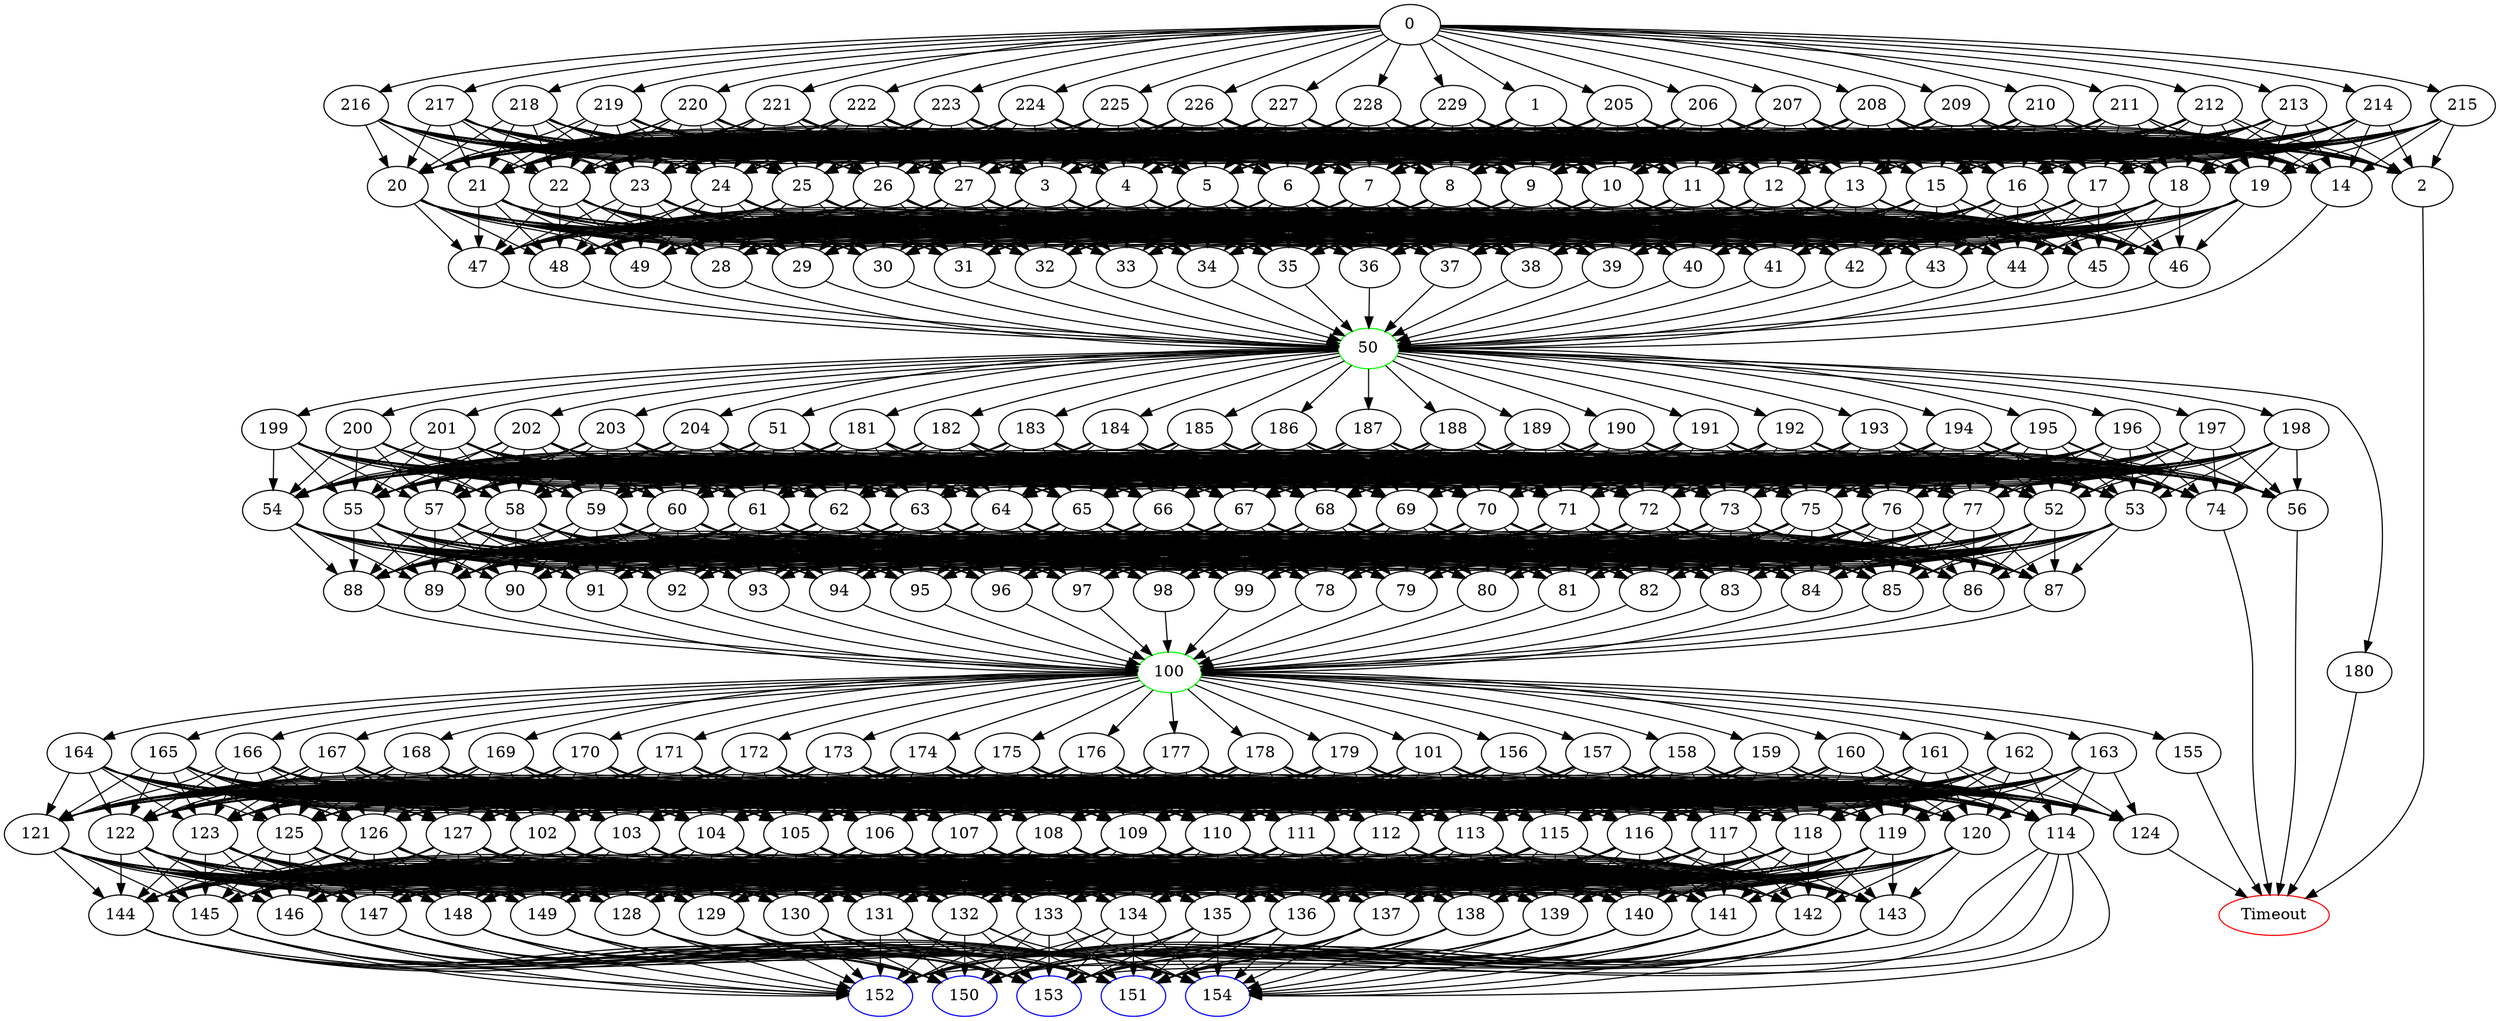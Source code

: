 digraph G {
	0 -> 1;
	0 -> 205;
	0 -> 206;
	0 -> 207;
	0 -> 208;
	0 -> 209;
	0 -> 210;
	0 -> 211;
	0 -> 212;
	0 -> 213;
	0 -> 214;
	0 -> 215;
	0 -> 216;
	0 -> 217;
	0 -> 218;
	0 -> 219;
	0 -> 220;
	0 -> 221;
	0 -> 222;
	0 -> 223;
	0 -> 224;
	0 -> 225;
	0 -> 226;
	0 -> 227;
	0 -> 228;
	0 -> 229;
	1 -> 2;
	1 -> 3;
	1 -> 4;
	1 -> 5;
	1 -> 6;
	1 -> 7;
	1 -> 8;
	1 -> 9;
	1 -> 10;
	1 -> 11;
	1 -> 12;
	1 -> 13;
	1 -> 14;
	1 -> 15;
	1 -> 16;
	1 -> 17;
	1 -> 18;
	1 -> 19;
	1 -> 20;
	1 -> 21;
	1 -> 22;
	1 -> 23;
	1 -> 24;
	1 -> 25;
	1 -> 26;
	1 -> 27;
	2 -> "Timeout";
Timeout [color=red];
	3 -> 28;
	3 -> 29;
	3 -> 30;
	3 -> 31;
	3 -> 32;
	3 -> 33;
	3 -> 34;
	3 -> 35;
	3 -> 36;
	3 -> 37;
	3 -> 38;
	3 -> 39;
	3 -> 40;
	3 -> 41;
	3 -> 42;
	3 -> 43;
	3 -> 44;
	3 -> 45;
	3 -> 46;
	3 -> 47;
	3 -> 48;
	3 -> 49;
	4 -> 28;
	4 -> 29;
	4 -> 30;
	4 -> 31;
	4 -> 32;
	4 -> 33;
	4 -> 34;
	4 -> 35;
	4 -> 36;
	4 -> 37;
	4 -> 38;
	4 -> 39;
	4 -> 40;
	4 -> 41;
	4 -> 42;
	4 -> 43;
	4 -> 44;
	4 -> 45;
	4 -> 46;
	4 -> 47;
	4 -> 48;
	4 -> 49;
	5 -> 28;
	5 -> 29;
	5 -> 30;
	5 -> 31;
	5 -> 32;
	5 -> 33;
	5 -> 34;
	5 -> 35;
	5 -> 36;
	5 -> 37;
	5 -> 38;
	5 -> 39;
	5 -> 40;
	5 -> 41;
	5 -> 42;
	5 -> 43;
	5 -> 44;
	5 -> 45;
	5 -> 46;
	5 -> 47;
	5 -> 48;
	5 -> 49;
	6 -> 28;
	6 -> 29;
	6 -> 30;
	6 -> 31;
	6 -> 32;
	6 -> 33;
	6 -> 34;
	6 -> 35;
	6 -> 36;
	6 -> 37;
	6 -> 38;
	6 -> 39;
	6 -> 40;
	6 -> 41;
	6 -> 42;
	6 -> 43;
	6 -> 44;
	6 -> 45;
	6 -> 46;
	6 -> 47;
	6 -> 48;
	6 -> 49;
	7 -> 28;
	7 -> 29;
	7 -> 30;
	7 -> 31;
	7 -> 32;
	7 -> 33;
	7 -> 34;
	7 -> 35;
	7 -> 36;
	7 -> 37;
	7 -> 38;
	7 -> 39;
	7 -> 40;
	7 -> 41;
	7 -> 42;
	7 -> 43;
	7 -> 44;
	7 -> 45;
	7 -> 46;
	7 -> 47;
	7 -> 48;
	7 -> 49;
	8 -> 28;
	8 -> 29;
	8 -> 30;
	8 -> 31;
	8 -> 32;
	8 -> 33;
	8 -> 34;
	8 -> 35;
	8 -> 36;
	8 -> 37;
	8 -> 38;
	8 -> 39;
	8 -> 40;
	8 -> 41;
	8 -> 42;
	8 -> 43;
	8 -> 44;
	8 -> 45;
	8 -> 46;
	8 -> 47;
	8 -> 48;
	8 -> 49;
	9 -> 28;
	9 -> 29;
	9 -> 30;
	9 -> 31;
	9 -> 32;
	9 -> 33;
	9 -> 34;
	9 -> 35;
	9 -> 36;
	9 -> 37;
	9 -> 38;
	9 -> 39;
	9 -> 40;
	9 -> 41;
	9 -> 42;
	9 -> 43;
	9 -> 44;
	9 -> 45;
	9 -> 46;
	9 -> 47;
	9 -> 48;
	9 -> 49;
	10 -> 28;
	10 -> 29;
	10 -> 30;
	10 -> 31;
	10 -> 32;
	10 -> 33;
	10 -> 34;
	10 -> 35;
	10 -> 36;
	10 -> 37;
	10 -> 38;
	10 -> 39;
	10 -> 40;
	10 -> 41;
	10 -> 42;
	10 -> 43;
	10 -> 44;
	10 -> 45;
	10 -> 46;
	10 -> 47;
	10 -> 48;
	10 -> 49;
	11 -> 28;
	11 -> 29;
	11 -> 30;
	11 -> 31;
	11 -> 32;
	11 -> 33;
	11 -> 34;
	11 -> 35;
	11 -> 36;
	11 -> 37;
	11 -> 38;
	11 -> 39;
	11 -> 40;
	11 -> 41;
	11 -> 42;
	11 -> 43;
	11 -> 44;
	11 -> 45;
	11 -> 46;
	11 -> 47;
	11 -> 48;
	11 -> 49;
	12 -> 28;
	12 -> 29;
	12 -> 30;
	12 -> 31;
	12 -> 32;
	12 -> 33;
	12 -> 34;
	12 -> 35;
	12 -> 36;
	12 -> 37;
	12 -> 38;
	12 -> 39;
	12 -> 40;
	12 -> 41;
	12 -> 42;
	12 -> 43;
	12 -> 44;
	12 -> 45;
	12 -> 46;
	12 -> 47;
	12 -> 48;
	12 -> 49;
	13 -> 28;
	13 -> 29;
	13 -> 30;
	13 -> 31;
	13 -> 32;
	13 -> 33;
	13 -> 34;
	13 -> 35;
	13 -> 36;
	13 -> 37;
	13 -> 38;
	13 -> 39;
	13 -> 40;
	13 -> 41;
	13 -> 42;
	13 -> 43;
	13 -> 44;
	13 -> 45;
	13 -> 46;
	13 -> 47;
	13 -> 48;
	13 -> 49;
	14 -> "50";
50 [color=green];
	15 -> 28;
	15 -> 29;
	15 -> 30;
	15 -> 31;
	15 -> 32;
	15 -> 33;
	15 -> 34;
	15 -> 35;
	15 -> 36;
	15 -> 37;
	15 -> 38;
	15 -> 39;
	15 -> 40;
	15 -> 41;
	15 -> 42;
	15 -> 43;
	15 -> 44;
	15 -> 45;
	15 -> 46;
	15 -> 47;
	15 -> 48;
	15 -> 49;
	16 -> 28;
	16 -> 29;
	16 -> 30;
	16 -> 31;
	16 -> 32;
	16 -> 33;
	16 -> 34;
	16 -> 35;
	16 -> 36;
	16 -> 37;
	16 -> 38;
	16 -> 39;
	16 -> 40;
	16 -> 41;
	16 -> 42;
	16 -> 43;
	16 -> 44;
	16 -> 45;
	16 -> 46;
	16 -> 47;
	16 -> 48;
	16 -> 49;
	17 -> 28;
	17 -> 29;
	17 -> 30;
	17 -> 31;
	17 -> 32;
	17 -> 33;
	17 -> 34;
	17 -> 35;
	17 -> 36;
	17 -> 37;
	17 -> 38;
	17 -> 39;
	17 -> 40;
	17 -> 41;
	17 -> 42;
	17 -> 43;
	17 -> 44;
	17 -> 45;
	17 -> 46;
	17 -> 47;
	17 -> 48;
	17 -> 49;
	18 -> 28;
	18 -> 29;
	18 -> 30;
	18 -> 31;
	18 -> 32;
	18 -> 33;
	18 -> 34;
	18 -> 35;
	18 -> 36;
	18 -> 37;
	18 -> 38;
	18 -> 39;
	18 -> 40;
	18 -> 41;
	18 -> 42;
	18 -> 43;
	18 -> 44;
	18 -> 45;
	18 -> 46;
	18 -> 47;
	18 -> 48;
	18 -> 49;
	19 -> 28;
	19 -> 29;
	19 -> 30;
	19 -> 31;
	19 -> 32;
	19 -> 33;
	19 -> 34;
	19 -> 35;
	19 -> 36;
	19 -> 37;
	19 -> 38;
	19 -> 39;
	19 -> 40;
	19 -> 41;
	19 -> 42;
	19 -> 43;
	19 -> 44;
	19 -> 45;
	19 -> 46;
	19 -> 47;
	19 -> 48;
	19 -> 49;
	20 -> 28;
	20 -> 29;
	20 -> 30;
	20 -> 31;
	20 -> 32;
	20 -> 33;
	20 -> 34;
	20 -> 35;
	20 -> 36;
	20 -> 37;
	20 -> 38;
	20 -> 39;
	20 -> 40;
	20 -> 41;
	20 -> 42;
	20 -> 43;
	20 -> 44;
	20 -> 45;
	20 -> 46;
	20 -> 47;
	20 -> 48;
	20 -> 49;
	21 -> 28;
	21 -> 29;
	21 -> 30;
	21 -> 31;
	21 -> 32;
	21 -> 33;
	21 -> 34;
	21 -> 35;
	21 -> 36;
	21 -> 37;
	21 -> 38;
	21 -> 39;
	21 -> 40;
	21 -> 41;
	21 -> 42;
	21 -> 43;
	21 -> 44;
	21 -> 45;
	21 -> 46;
	21 -> 47;
	21 -> 48;
	21 -> 49;
	22 -> 28;
	22 -> 29;
	22 -> 30;
	22 -> 31;
	22 -> 32;
	22 -> 33;
	22 -> 34;
	22 -> 35;
	22 -> 36;
	22 -> 37;
	22 -> 38;
	22 -> 39;
	22 -> 40;
	22 -> 41;
	22 -> 42;
	22 -> 43;
	22 -> 44;
	22 -> 45;
	22 -> 46;
	22 -> 47;
	22 -> 48;
	22 -> 49;
	23 -> 28;
	23 -> 29;
	23 -> 30;
	23 -> 31;
	23 -> 32;
	23 -> 33;
	23 -> 34;
	23 -> 35;
	23 -> 36;
	23 -> 37;
	23 -> 38;
	23 -> 39;
	23 -> 40;
	23 -> 41;
	23 -> 42;
	23 -> 43;
	23 -> 44;
	23 -> 45;
	23 -> 46;
	23 -> 47;
	23 -> 48;
	23 -> 49;
	24 -> 28;
	24 -> 29;
	24 -> 30;
	24 -> 31;
	24 -> 32;
	24 -> 33;
	24 -> 34;
	24 -> 35;
	24 -> 36;
	24 -> 37;
	24 -> 38;
	24 -> 39;
	24 -> 40;
	24 -> 41;
	24 -> 42;
	24 -> 43;
	24 -> 44;
	24 -> 45;
	24 -> 46;
	24 -> 47;
	24 -> 48;
	24 -> 49;
	25 -> 28;
	25 -> 29;
	25 -> 30;
	25 -> 31;
	25 -> 32;
	25 -> 33;
	25 -> 34;
	25 -> 35;
	25 -> 36;
	25 -> 37;
	25 -> 38;
	25 -> 39;
	25 -> 40;
	25 -> 41;
	25 -> 42;
	25 -> 43;
	25 -> 44;
	25 -> 45;
	25 -> 46;
	25 -> 47;
	25 -> 48;
	25 -> 49;
	26 -> 28;
	26 -> 29;
	26 -> 30;
	26 -> 31;
	26 -> 32;
	26 -> 33;
	26 -> 34;
	26 -> 35;
	26 -> 36;
	26 -> 37;
	26 -> 38;
	26 -> 39;
	26 -> 40;
	26 -> 41;
	26 -> 42;
	26 -> 43;
	26 -> 44;
	26 -> 45;
	26 -> 46;
	26 -> 47;
	26 -> 48;
	26 -> 49;
	27 -> 28;
	27 -> 29;
	27 -> 30;
	27 -> 31;
	27 -> 32;
	27 -> 33;
	27 -> 34;
	27 -> 35;
	27 -> 36;
	27 -> 37;
	27 -> 38;
	27 -> 39;
	27 -> 40;
	27 -> 41;
	27 -> 42;
	27 -> 43;
	27 -> 44;
	27 -> 45;
	27 -> 46;
	27 -> 47;
	27 -> 48;
	27 -> 49;
	28 -> "50";
50 [color=green];
	29 -> "50";
50 [color=green];
	30 -> "50";
50 [color=green];
	31 -> "50";
50 [color=green];
	32 -> "50";
50 [color=green];
	33 -> "50";
50 [color=green];
	34 -> "50";
50 [color=green];
	35 -> "50";
50 [color=green];
	36 -> "50";
50 [color=green];
	37 -> "50";
50 [color=green];
	38 -> "50";
50 [color=green];
	39 -> "50";
50 [color=green];
	40 -> "50";
50 [color=green];
	41 -> "50";
50 [color=green];
	42 -> "50";
50 [color=green];
	43 -> "50";
50 [color=green];
	44 -> "50";
50 [color=green];
	45 -> "50";
50 [color=green];
	46 -> "50";
50 [color=green];
	47 -> "50";
50 [color=green];
	48 -> "50";
50 [color=green];
	49 -> "50";
50 [color=green];
	50 -> 51;
	50 -> 180;
	50 -> 181;
	50 -> 182;
	50 -> 183;
	50 -> 184;
	50 -> 185;
	50 -> 186;
	50 -> 187;
	50 -> 188;
	50 -> 189;
	50 -> 190;
	50 -> 191;
	50 -> 192;
	50 -> 193;
	50 -> 194;
	50 -> 195;
	50 -> 196;
	50 -> 197;
	50 -> 198;
	50 -> 199;
	50 -> 200;
	50 -> 201;
	50 -> 202;
	50 -> 203;
	50 -> 204;
	51 -> 52;
	51 -> 53;
	51 -> 54;
	51 -> 55;
	51 -> 56;
	51 -> 57;
	51 -> 58;
	51 -> 59;
	51 -> 60;
	51 -> 61;
	51 -> 62;
	51 -> 63;
	51 -> 64;
	51 -> 65;
	51 -> 66;
	51 -> 67;
	51 -> 68;
	51 -> 69;
	51 -> 70;
	51 -> 71;
	51 -> 72;
	51 -> 73;
	51 -> 74;
	51 -> 75;
	51 -> 76;
	51 -> 77;
	52 -> 78;
	52 -> 79;
	52 -> 80;
	52 -> 81;
	52 -> 82;
	52 -> 83;
	52 -> 84;
	52 -> 85;
	52 -> 86;
	52 -> 87;
	52 -> 88;
	52 -> 89;
	52 -> 90;
	52 -> 91;
	52 -> 92;
	52 -> 93;
	52 -> 94;
	52 -> 95;
	52 -> 96;
	52 -> 97;
	52 -> 98;
	52 -> 99;
	53 -> 78;
	53 -> 79;
	53 -> 80;
	53 -> 81;
	53 -> 82;
	53 -> 83;
	53 -> 84;
	53 -> 85;
	53 -> 86;
	53 -> 87;
	53 -> 88;
	53 -> 89;
	53 -> 90;
	53 -> 91;
	53 -> 92;
	53 -> 93;
	53 -> 94;
	53 -> 95;
	53 -> 96;
	53 -> 97;
	53 -> 98;
	53 -> 99;
	54 -> 78;
	54 -> 79;
	54 -> 80;
	54 -> 81;
	54 -> 82;
	54 -> 83;
	54 -> 84;
	54 -> 85;
	54 -> 86;
	54 -> 87;
	54 -> 88;
	54 -> 89;
	54 -> 90;
	54 -> 91;
	54 -> 92;
	54 -> 93;
	54 -> 94;
	54 -> 95;
	54 -> 96;
	54 -> 97;
	54 -> 98;
	54 -> 99;
	55 -> 78;
	55 -> 79;
	55 -> 80;
	55 -> 81;
	55 -> 82;
	55 -> 83;
	55 -> 84;
	55 -> 85;
	55 -> 86;
	55 -> 87;
	55 -> 88;
	55 -> 89;
	55 -> 90;
	55 -> 91;
	55 -> 92;
	55 -> 93;
	55 -> 94;
	55 -> 95;
	55 -> 96;
	55 -> 97;
	55 -> 98;
	55 -> 99;
	56 -> "Timeout";
Timeout [color=red];
	57 -> 78;
	57 -> 79;
	57 -> 80;
	57 -> 81;
	57 -> 82;
	57 -> 83;
	57 -> 84;
	57 -> 85;
	57 -> 86;
	57 -> 87;
	57 -> 88;
	57 -> 89;
	57 -> 90;
	57 -> 91;
	57 -> 92;
	57 -> 93;
	57 -> 94;
	57 -> 95;
	57 -> 96;
	57 -> 97;
	57 -> 98;
	57 -> 99;
	58 -> 78;
	58 -> 79;
	58 -> 80;
	58 -> 81;
	58 -> 82;
	58 -> 83;
	58 -> 84;
	58 -> 85;
	58 -> 86;
	58 -> 87;
	58 -> 88;
	58 -> 89;
	58 -> 90;
	58 -> 91;
	58 -> 92;
	58 -> 93;
	58 -> 94;
	58 -> 95;
	58 -> 96;
	58 -> 97;
	58 -> 98;
	58 -> 99;
	59 -> 78;
	59 -> 79;
	59 -> 80;
	59 -> 81;
	59 -> 82;
	59 -> 83;
	59 -> 84;
	59 -> 85;
	59 -> 86;
	59 -> 87;
	59 -> 88;
	59 -> 89;
	59 -> 90;
	59 -> 91;
	59 -> 92;
	59 -> 93;
	59 -> 94;
	59 -> 95;
	59 -> 96;
	59 -> 97;
	59 -> 98;
	59 -> 99;
	60 -> 78;
	60 -> 79;
	60 -> 80;
	60 -> 81;
	60 -> 82;
	60 -> 83;
	60 -> 84;
	60 -> 85;
	60 -> 86;
	60 -> 87;
	60 -> 88;
	60 -> 89;
	60 -> 90;
	60 -> 91;
	60 -> 92;
	60 -> 93;
	60 -> 94;
	60 -> 95;
	60 -> 96;
	60 -> 97;
	60 -> 98;
	60 -> 99;
	61 -> 78;
	61 -> 79;
	61 -> 80;
	61 -> 81;
	61 -> 82;
	61 -> 83;
	61 -> 84;
	61 -> 85;
	61 -> 86;
	61 -> 87;
	61 -> 88;
	61 -> 89;
	61 -> 90;
	61 -> 91;
	61 -> 92;
	61 -> 93;
	61 -> 94;
	61 -> 95;
	61 -> 96;
	61 -> 97;
	61 -> 98;
	61 -> 99;
	62 -> 78;
	62 -> 79;
	62 -> 80;
	62 -> 81;
	62 -> 82;
	62 -> 83;
	62 -> 84;
	62 -> 85;
	62 -> 86;
	62 -> 87;
	62 -> 88;
	62 -> 89;
	62 -> 90;
	62 -> 91;
	62 -> 92;
	62 -> 93;
	62 -> 94;
	62 -> 95;
	62 -> 96;
	62 -> 97;
	62 -> 98;
	62 -> 99;
	63 -> 78;
	63 -> 79;
	63 -> 80;
	63 -> 81;
	63 -> 82;
	63 -> 83;
	63 -> 84;
	63 -> 85;
	63 -> 86;
	63 -> 87;
	63 -> 88;
	63 -> 89;
	63 -> 90;
	63 -> 91;
	63 -> 92;
	63 -> 93;
	63 -> 94;
	63 -> 95;
	63 -> 96;
	63 -> 97;
	63 -> 98;
	63 -> 99;
	64 -> 78;
	64 -> 79;
	64 -> 80;
	64 -> 81;
	64 -> 82;
	64 -> 83;
	64 -> 84;
	64 -> 85;
	64 -> 86;
	64 -> 87;
	64 -> 88;
	64 -> 89;
	64 -> 90;
	64 -> 91;
	64 -> 92;
	64 -> 93;
	64 -> 94;
	64 -> 95;
	64 -> 96;
	64 -> 97;
	64 -> 98;
	64 -> 99;
	65 -> 78;
	65 -> 79;
	65 -> 80;
	65 -> 81;
	65 -> 82;
	65 -> 83;
	65 -> 84;
	65 -> 85;
	65 -> 86;
	65 -> 87;
	65 -> 88;
	65 -> 89;
	65 -> 90;
	65 -> 91;
	65 -> 92;
	65 -> 93;
	65 -> 94;
	65 -> 95;
	65 -> 96;
	65 -> 97;
	65 -> 98;
	65 -> 99;
	66 -> 78;
	66 -> 79;
	66 -> 80;
	66 -> 81;
	66 -> 82;
	66 -> 83;
	66 -> 84;
	66 -> 85;
	66 -> 86;
	66 -> 87;
	66 -> 88;
	66 -> 89;
	66 -> 90;
	66 -> 91;
	66 -> 92;
	66 -> 93;
	66 -> 94;
	66 -> 95;
	66 -> 96;
	66 -> 97;
	66 -> 98;
	66 -> 99;
	67 -> 78;
	67 -> 79;
	67 -> 80;
	67 -> 81;
	67 -> 82;
	67 -> 83;
	67 -> 84;
	67 -> 85;
	67 -> 86;
	67 -> 87;
	67 -> 88;
	67 -> 89;
	67 -> 90;
	67 -> 91;
	67 -> 92;
	67 -> 93;
	67 -> 94;
	67 -> 95;
	67 -> 96;
	67 -> 97;
	67 -> 98;
	67 -> 99;
	68 -> 78;
	68 -> 79;
	68 -> 80;
	68 -> 81;
	68 -> 82;
	68 -> 83;
	68 -> 84;
	68 -> 85;
	68 -> 86;
	68 -> 87;
	68 -> 88;
	68 -> 89;
	68 -> 90;
	68 -> 91;
	68 -> 92;
	68 -> 93;
	68 -> 94;
	68 -> 95;
	68 -> 96;
	68 -> 97;
	68 -> 98;
	68 -> 99;
	69 -> 78;
	69 -> 79;
	69 -> 80;
	69 -> 81;
	69 -> 82;
	69 -> 83;
	69 -> 84;
	69 -> 85;
	69 -> 86;
	69 -> 87;
	69 -> 88;
	69 -> 89;
	69 -> 90;
	69 -> 91;
	69 -> 92;
	69 -> 93;
	69 -> 94;
	69 -> 95;
	69 -> 96;
	69 -> 97;
	69 -> 98;
	69 -> 99;
	70 -> 78;
	70 -> 79;
	70 -> 80;
	70 -> 81;
	70 -> 82;
	70 -> 83;
	70 -> 84;
	70 -> 85;
	70 -> 86;
	70 -> 87;
	70 -> 88;
	70 -> 89;
	70 -> 90;
	70 -> 91;
	70 -> 92;
	70 -> 93;
	70 -> 94;
	70 -> 95;
	70 -> 96;
	70 -> 97;
	70 -> 98;
	70 -> 99;
	71 -> 78;
	71 -> 79;
	71 -> 80;
	71 -> 81;
	71 -> 82;
	71 -> 83;
	71 -> 84;
	71 -> 85;
	71 -> 86;
	71 -> 87;
	71 -> 88;
	71 -> 89;
	71 -> 90;
	71 -> 91;
	71 -> 92;
	71 -> 93;
	71 -> 94;
	71 -> 95;
	71 -> 96;
	71 -> 97;
	71 -> 98;
	71 -> 99;
	72 -> 78;
	72 -> 79;
	72 -> 80;
	72 -> 81;
	72 -> 82;
	72 -> 83;
	72 -> 84;
	72 -> 85;
	72 -> 86;
	72 -> 87;
	72 -> 88;
	72 -> 89;
	72 -> 90;
	72 -> 91;
	72 -> 92;
	72 -> 93;
	72 -> 94;
	72 -> 95;
	72 -> 96;
	72 -> 97;
	72 -> 98;
	72 -> 99;
	73 -> 78;
	73 -> 79;
	73 -> 80;
	73 -> 81;
	73 -> 82;
	73 -> 83;
	73 -> 84;
	73 -> 85;
	73 -> 86;
	73 -> 87;
	73 -> 88;
	73 -> 89;
	73 -> 90;
	73 -> 91;
	73 -> 92;
	73 -> 93;
	73 -> 94;
	73 -> 95;
	73 -> 96;
	73 -> 97;
	73 -> 98;
	73 -> 99;
	74 -> "Timeout";
Timeout [color=red];
	75 -> 78;
	75 -> 79;
	75 -> 80;
	75 -> 81;
	75 -> 82;
	75 -> 83;
	75 -> 84;
	75 -> 85;
	75 -> 86;
	75 -> 87;
	75 -> 88;
	75 -> 89;
	75 -> 90;
	75 -> 91;
	75 -> 92;
	75 -> 93;
	75 -> 94;
	75 -> 95;
	75 -> 96;
	75 -> 97;
	75 -> 98;
	75 -> 99;
	76 -> 78;
	76 -> 79;
	76 -> 80;
	76 -> 81;
	76 -> 82;
	76 -> 83;
	76 -> 84;
	76 -> 85;
	76 -> 86;
	76 -> 87;
	76 -> 88;
	76 -> 89;
	76 -> 90;
	76 -> 91;
	76 -> 92;
	76 -> 93;
	76 -> 94;
	76 -> 95;
	76 -> 96;
	76 -> 97;
	76 -> 98;
	76 -> 99;
	77 -> 78;
	77 -> 79;
	77 -> 80;
	77 -> 81;
	77 -> 82;
	77 -> 83;
	77 -> 84;
	77 -> 85;
	77 -> 86;
	77 -> 87;
	77 -> 88;
	77 -> 89;
	77 -> 90;
	77 -> 91;
	77 -> 92;
	77 -> 93;
	77 -> 94;
	77 -> 95;
	77 -> 96;
	77 -> 97;
	77 -> 98;
	77 -> 99;
	78 -> "100";
100 [color=green];
	79 -> "100";
100 [color=green];
	80 -> "100";
100 [color=green];
	81 -> "100";
100 [color=green];
	82 -> "100";
100 [color=green];
	83 -> "100";
100 [color=green];
	84 -> "100";
100 [color=green];
	85 -> "100";
100 [color=green];
	86 -> "100";
100 [color=green];
	87 -> "100";
100 [color=green];
	88 -> "100";
100 [color=green];
	89 -> "100";
100 [color=green];
	90 -> "100";
100 [color=green];
	91 -> "100";
100 [color=green];
	92 -> "100";
100 [color=green];
	93 -> "100";
100 [color=green];
	94 -> "100";
100 [color=green];
	95 -> "100";
100 [color=green];
	96 -> "100";
100 [color=green];
	97 -> "100";
100 [color=green];
	98 -> "100";
100 [color=green];
	99 -> "100";
100 [color=green];
	100 -> 101;
	100 -> 155;
	100 -> 156;
	100 -> 157;
	100 -> 158;
	100 -> 159;
	100 -> 160;
	100 -> 161;
	100 -> 162;
	100 -> 163;
	100 -> 164;
	100 -> 165;
	100 -> 166;
	100 -> 167;
	100 -> 168;
	100 -> 169;
	100 -> 170;
	100 -> 171;
	100 -> 172;
	100 -> 173;
	100 -> 174;
	100 -> 175;
	100 -> 176;
	100 -> 177;
	100 -> 178;
	100 -> 179;
	101 -> 102;
	101 -> 103;
	101 -> 104;
	101 -> 105;
	101 -> 106;
	101 -> 107;
	101 -> 108;
	101 -> 109;
	101 -> 110;
	101 -> 111;
	101 -> 112;
	101 -> 113;
	101 -> 114;
	101 -> 115;
	101 -> 116;
	101 -> 117;
	101 -> 118;
	101 -> 119;
	101 -> 120;
	101 -> 121;
	101 -> 122;
	101 -> 123;
	101 -> 124;
	101 -> 125;
	101 -> 126;
	101 -> 127;
	102 -> 128;
	102 -> 129;
	102 -> 130;
	102 -> 131;
	102 -> 132;
	102 -> 133;
	102 -> 134;
	102 -> 135;
	102 -> 136;
	102 -> 137;
	102 -> 138;
	102 -> 139;
	102 -> 140;
	102 -> 141;
	102 -> 142;
	102 -> 143;
	102 -> 144;
	102 -> 145;
	102 -> 146;
	102 -> 147;
	102 -> 148;
	102 -> 149;
	103 -> 128;
	103 -> 129;
	103 -> 130;
	103 -> 131;
	103 -> 132;
	103 -> 133;
	103 -> 134;
	103 -> 135;
	103 -> 136;
	103 -> 137;
	103 -> 138;
	103 -> 139;
	103 -> 140;
	103 -> 141;
	103 -> 142;
	103 -> 143;
	103 -> 144;
	103 -> 145;
	103 -> 146;
	103 -> 147;
	103 -> 148;
	103 -> 149;
	104 -> 128;
	104 -> 129;
	104 -> 130;
	104 -> 131;
	104 -> 132;
	104 -> 133;
	104 -> 134;
	104 -> 135;
	104 -> 136;
	104 -> 137;
	104 -> 138;
	104 -> 139;
	104 -> 140;
	104 -> 141;
	104 -> 142;
	104 -> 143;
	104 -> 144;
	104 -> 145;
	104 -> 146;
	104 -> 147;
	104 -> 148;
	104 -> 149;
	105 -> 128;
	105 -> 129;
	105 -> 130;
	105 -> 131;
	105 -> 132;
	105 -> 133;
	105 -> 134;
	105 -> 135;
	105 -> 136;
	105 -> 137;
	105 -> 138;
	105 -> 139;
	105 -> 140;
	105 -> 141;
	105 -> 142;
	105 -> 143;
	105 -> 144;
	105 -> 145;
	105 -> 146;
	105 -> 147;
	105 -> 148;
	105 -> 149;
	106 -> 128;
	106 -> 129;
	106 -> 130;
	106 -> 131;
	106 -> 132;
	106 -> 133;
	106 -> 134;
	106 -> 135;
	106 -> 136;
	106 -> 137;
	106 -> 138;
	106 -> 139;
	106 -> 140;
	106 -> 141;
	106 -> 142;
	106 -> 143;
	106 -> 144;
	106 -> 145;
	106 -> 146;
	106 -> 147;
	106 -> 148;
	106 -> 149;
	107 -> 128;
	107 -> 129;
	107 -> 130;
	107 -> 131;
	107 -> 132;
	107 -> 133;
	107 -> 134;
	107 -> 135;
	107 -> 136;
	107 -> 137;
	107 -> 138;
	107 -> 139;
	107 -> 140;
	107 -> 141;
	107 -> 142;
	107 -> 143;
	107 -> 144;
	107 -> 145;
	107 -> 146;
	107 -> 147;
	107 -> 148;
	107 -> 149;
	108 -> 128;
	108 -> 129;
	108 -> 130;
	108 -> 131;
	108 -> 132;
	108 -> 133;
	108 -> 134;
	108 -> 135;
	108 -> 136;
	108 -> 137;
	108 -> 138;
	108 -> 139;
	108 -> 140;
	108 -> 141;
	108 -> 142;
	108 -> 143;
	108 -> 144;
	108 -> 145;
	108 -> 146;
	108 -> 147;
	108 -> 148;
	108 -> 149;
	109 -> 128;
	109 -> 129;
	109 -> 130;
	109 -> 131;
	109 -> 132;
	109 -> 133;
	109 -> 134;
	109 -> 135;
	109 -> 136;
	109 -> 137;
	109 -> 138;
	109 -> 139;
	109 -> 140;
	109 -> 141;
	109 -> 142;
	109 -> 143;
	109 -> 144;
	109 -> 145;
	109 -> 146;
	109 -> 147;
	109 -> 148;
	109 -> 149;
	110 -> 128;
	110 -> 129;
	110 -> 130;
	110 -> 131;
	110 -> 132;
	110 -> 133;
	110 -> 134;
	110 -> 135;
	110 -> 136;
	110 -> 137;
	110 -> 138;
	110 -> 139;
	110 -> 140;
	110 -> 141;
	110 -> 142;
	110 -> 143;
	110 -> 144;
	110 -> 145;
	110 -> 146;
	110 -> 147;
	110 -> 148;
	110 -> 149;
	111 -> 128;
	111 -> 129;
	111 -> 130;
	111 -> 131;
	111 -> 132;
	111 -> 133;
	111 -> 134;
	111 -> 135;
	111 -> 136;
	111 -> 137;
	111 -> 138;
	111 -> 139;
	111 -> 140;
	111 -> 141;
	111 -> 142;
	111 -> 143;
	111 -> 144;
	111 -> 145;
	111 -> 146;
	111 -> 147;
	111 -> 148;
	111 -> 149;
	112 -> 128;
	112 -> 129;
	112 -> 130;
	112 -> 131;
	112 -> 132;
	112 -> 133;
	112 -> 134;
	112 -> 135;
	112 -> 136;
	112 -> 137;
	112 -> 138;
	112 -> 139;
	112 -> 140;
	112 -> 141;
	112 -> 142;
	112 -> 143;
	112 -> 144;
	112 -> 145;
	112 -> 146;
	112 -> 147;
	112 -> 148;
	112 -> 149;
	113 -> 128;
	113 -> 129;
	113 -> 130;
	113 -> 131;
	113 -> 132;
	113 -> 133;
	113 -> 134;
	113 -> 135;
	113 -> 136;
	113 -> 137;
	113 -> 138;
	113 -> 139;
	113 -> 140;
	113 -> 141;
	113 -> 142;
	113 -> 143;
	113 -> 144;
	113 -> 145;
	113 -> 146;
	113 -> 147;
	113 -> 148;
	113 -> 149;
	114 -> "150";
150 [color=blue];
	114 -> "151";
151 [color=blue];
	114 -> "152";
152 [color=blue];
	114 -> "153";
153 [color=blue];
	114 -> "154";
154 [color=blue];
	115 -> 128;
	115 -> 129;
	115 -> 130;
	115 -> 131;
	115 -> 132;
	115 -> 133;
	115 -> 134;
	115 -> 135;
	115 -> 136;
	115 -> 137;
	115 -> 138;
	115 -> 139;
	115 -> 140;
	115 -> 141;
	115 -> 142;
	115 -> 143;
	115 -> 144;
	115 -> 145;
	115 -> 146;
	115 -> 147;
	115 -> 148;
	115 -> 149;
	116 -> 128;
	116 -> 129;
	116 -> 130;
	116 -> 131;
	116 -> 132;
	116 -> 133;
	116 -> 134;
	116 -> 135;
	116 -> 136;
	116 -> 137;
	116 -> 138;
	116 -> 139;
	116 -> 140;
	116 -> 141;
	116 -> 142;
	116 -> 143;
	116 -> 144;
	116 -> 145;
	116 -> 146;
	116 -> 147;
	116 -> 148;
	116 -> 149;
	117 -> 128;
	117 -> 129;
	117 -> 130;
	117 -> 131;
	117 -> 132;
	117 -> 133;
	117 -> 134;
	117 -> 135;
	117 -> 136;
	117 -> 137;
	117 -> 138;
	117 -> 139;
	117 -> 140;
	117 -> 141;
	117 -> 142;
	117 -> 143;
	117 -> 144;
	117 -> 145;
	117 -> 146;
	117 -> 147;
	117 -> 148;
	117 -> 149;
	118 -> 128;
	118 -> 129;
	118 -> 130;
	118 -> 131;
	118 -> 132;
	118 -> 133;
	118 -> 134;
	118 -> 135;
	118 -> 136;
	118 -> 137;
	118 -> 138;
	118 -> 139;
	118 -> 140;
	118 -> 141;
	118 -> 142;
	118 -> 143;
	118 -> 144;
	118 -> 145;
	118 -> 146;
	118 -> 147;
	118 -> 148;
	118 -> 149;
	119 -> 128;
	119 -> 129;
	119 -> 130;
	119 -> 131;
	119 -> 132;
	119 -> 133;
	119 -> 134;
	119 -> 135;
	119 -> 136;
	119 -> 137;
	119 -> 138;
	119 -> 139;
	119 -> 140;
	119 -> 141;
	119 -> 142;
	119 -> 143;
	119 -> 144;
	119 -> 145;
	119 -> 146;
	119 -> 147;
	119 -> 148;
	119 -> 149;
	120 -> 128;
	120 -> 129;
	120 -> 130;
	120 -> 131;
	120 -> 132;
	120 -> 133;
	120 -> 134;
	120 -> 135;
	120 -> 136;
	120 -> 137;
	120 -> 138;
	120 -> 139;
	120 -> 140;
	120 -> 141;
	120 -> 142;
	120 -> 143;
	120 -> 144;
	120 -> 145;
	120 -> 146;
	120 -> 147;
	120 -> 148;
	120 -> 149;
	121 -> 128;
	121 -> 129;
	121 -> 130;
	121 -> 131;
	121 -> 132;
	121 -> 133;
	121 -> 134;
	121 -> 135;
	121 -> 136;
	121 -> 137;
	121 -> 138;
	121 -> 139;
	121 -> 140;
	121 -> 141;
	121 -> 142;
	121 -> 143;
	121 -> 144;
	121 -> 145;
	121 -> 146;
	121 -> 147;
	121 -> 148;
	121 -> 149;
	122 -> 128;
	122 -> 129;
	122 -> 130;
	122 -> 131;
	122 -> 132;
	122 -> 133;
	122 -> 134;
	122 -> 135;
	122 -> 136;
	122 -> 137;
	122 -> 138;
	122 -> 139;
	122 -> 140;
	122 -> 141;
	122 -> 142;
	122 -> 143;
	122 -> 144;
	122 -> 145;
	122 -> 146;
	122 -> 147;
	122 -> 148;
	122 -> 149;
	123 -> 128;
	123 -> 129;
	123 -> 130;
	123 -> 131;
	123 -> 132;
	123 -> 133;
	123 -> 134;
	123 -> 135;
	123 -> 136;
	123 -> 137;
	123 -> 138;
	123 -> 139;
	123 -> 140;
	123 -> 141;
	123 -> 142;
	123 -> 143;
	123 -> 144;
	123 -> 145;
	123 -> 146;
	123 -> 147;
	123 -> 148;
	123 -> 149;
	124 -> "Timeout";
Timeout [color=red];
	125 -> 128;
	125 -> 129;
	125 -> 130;
	125 -> 131;
	125 -> 132;
	125 -> 133;
	125 -> 134;
	125 -> 135;
	125 -> 136;
	125 -> 137;
	125 -> 138;
	125 -> 139;
	125 -> 140;
	125 -> 141;
	125 -> 142;
	125 -> 143;
	125 -> 144;
	125 -> 145;
	125 -> 146;
	125 -> 147;
	125 -> 148;
	125 -> 149;
	126 -> 128;
	126 -> 129;
	126 -> 130;
	126 -> 131;
	126 -> 132;
	126 -> 133;
	126 -> 134;
	126 -> 135;
	126 -> 136;
	126 -> 137;
	126 -> 138;
	126 -> 139;
	126 -> 140;
	126 -> 141;
	126 -> 142;
	126 -> 143;
	126 -> 144;
	126 -> 145;
	126 -> 146;
	126 -> 147;
	126 -> 148;
	126 -> 149;
	127 -> 128;
	127 -> 129;
	127 -> 130;
	127 -> 131;
	127 -> 132;
	127 -> 133;
	127 -> 134;
	127 -> 135;
	127 -> 136;
	127 -> 137;
	127 -> 138;
	127 -> 139;
	127 -> 140;
	127 -> 141;
	127 -> 142;
	127 -> 143;
	127 -> 144;
	127 -> 145;
	127 -> 146;
	127 -> 147;
	127 -> 148;
	127 -> 149;
	128 -> "150";
150 [color=blue];
	128 -> "151";
151 [color=blue];
	128 -> "152";
152 [color=blue];
	128 -> "153";
153 [color=blue];
	128 -> "154";
154 [color=blue];
	129 -> "150";
150 [color=blue];
	129 -> "151";
151 [color=blue];
	129 -> "152";
152 [color=blue];
	129 -> "153";
153 [color=blue];
	129 -> "154";
154 [color=blue];
	130 -> "150";
150 [color=blue];
	130 -> "151";
151 [color=blue];
	130 -> "152";
152 [color=blue];
	130 -> "153";
153 [color=blue];
	130 -> "154";
154 [color=blue];
	131 -> "150";
150 [color=blue];
	131 -> "151";
151 [color=blue];
	131 -> "152";
152 [color=blue];
	131 -> "153";
153 [color=blue];
	131 -> "154";
154 [color=blue];
	132 -> "150";
150 [color=blue];
	132 -> "151";
151 [color=blue];
	132 -> "152";
152 [color=blue];
	132 -> "153";
153 [color=blue];
	132 -> "154";
154 [color=blue];
	133 -> "150";
150 [color=blue];
	133 -> "151";
151 [color=blue];
	133 -> "152";
152 [color=blue];
	133 -> "153";
153 [color=blue];
	133 -> "154";
154 [color=blue];
	134 -> "150";
150 [color=blue];
	134 -> "151";
151 [color=blue];
	134 -> "152";
152 [color=blue];
	134 -> "153";
153 [color=blue];
	134 -> "154";
154 [color=blue];
	135 -> "150";
150 [color=blue];
	135 -> "151";
151 [color=blue];
	135 -> "152";
152 [color=blue];
	135 -> "153";
153 [color=blue];
	135 -> "154";
154 [color=blue];
	136 -> "150";
150 [color=blue];
	136 -> "151";
151 [color=blue];
	136 -> "152";
152 [color=blue];
	136 -> "153";
153 [color=blue];
	136 -> "154";
154 [color=blue];
	137 -> "150";
150 [color=blue];
	137 -> "151";
151 [color=blue];
	137 -> "152";
152 [color=blue];
	137 -> "153";
153 [color=blue];
	137 -> "154";
154 [color=blue];
	138 -> "150";
150 [color=blue];
	138 -> "151";
151 [color=blue];
	138 -> "152";
152 [color=blue];
	138 -> "153";
153 [color=blue];
	138 -> "154";
154 [color=blue];
	139 -> "150";
150 [color=blue];
	139 -> "151";
151 [color=blue];
	139 -> "152";
152 [color=blue];
	139 -> "153";
153 [color=blue];
	139 -> "154";
154 [color=blue];
	140 -> "150";
150 [color=blue];
	140 -> "151";
151 [color=blue];
	140 -> "152";
152 [color=blue];
	140 -> "153";
153 [color=blue];
	140 -> "154";
154 [color=blue];
	141 -> "150";
150 [color=blue];
	141 -> "151";
151 [color=blue];
	141 -> "152";
152 [color=blue];
	141 -> "153";
153 [color=blue];
	141 -> "154";
154 [color=blue];
	142 -> "150";
150 [color=blue];
	142 -> "151";
151 [color=blue];
	142 -> "152";
152 [color=blue];
	142 -> "153";
153 [color=blue];
	142 -> "154";
154 [color=blue];
	143 -> "150";
150 [color=blue];
	143 -> "151";
151 [color=blue];
	143 -> "152";
152 [color=blue];
	143 -> "153";
153 [color=blue];
	143 -> "154";
154 [color=blue];
	144 -> "150";
150 [color=blue];
	144 -> "151";
151 [color=blue];
	144 -> "152";
152 [color=blue];
	144 -> "153";
153 [color=blue];
	144 -> "154";
154 [color=blue];
	145 -> "150";
150 [color=blue];
	145 -> "151";
151 [color=blue];
	145 -> "152";
152 [color=blue];
	145 -> "153";
153 [color=blue];
	145 -> "154";
154 [color=blue];
	146 -> "150";
150 [color=blue];
	146 -> "151";
151 [color=blue];
	146 -> "152";
152 [color=blue];
	146 -> "153";
153 [color=blue];
	146 -> "154";
154 [color=blue];
	147 -> "150";
150 [color=blue];
	147 -> "151";
151 [color=blue];
	147 -> "152";
152 [color=blue];
	147 -> "153";
153 [color=blue];
	147 -> "154";
154 [color=blue];
	148 -> "150";
150 [color=blue];
	148 -> "151";
151 [color=blue];
	148 -> "152";
152 [color=blue];
	148 -> "153";
153 [color=blue];
	148 -> "154";
154 [color=blue];
	149 -> "150";
150 [color=blue];
	149 -> "151";
151 [color=blue];
	149 -> "152";
152 [color=blue];
	149 -> "153";
153 [color=blue];
	149 -> "154";
154 [color=blue];
	155 -> "Timeout";
Timeout [color=red];
	156 -> 102;
	156 -> 103;
	156 -> 104;
	156 -> 105;
	156 -> 106;
	156 -> 107;
	156 -> 108;
	156 -> 109;
	156 -> 110;
	156 -> 111;
	156 -> 112;
	156 -> 113;
	156 -> 114;
	156 -> 115;
	156 -> 116;
	156 -> 117;
	156 -> 118;
	156 -> 119;
	156 -> 120;
	156 -> 121;
	156 -> 122;
	156 -> 123;
	156 -> 124;
	156 -> 125;
	156 -> 126;
	156 -> 127;
	157 -> 102;
	157 -> 103;
	157 -> 104;
	157 -> 105;
	157 -> 106;
	157 -> 107;
	157 -> 108;
	157 -> 109;
	157 -> 110;
	157 -> 111;
	157 -> 112;
	157 -> 113;
	157 -> 114;
	157 -> 115;
	157 -> 116;
	157 -> 117;
	157 -> 118;
	157 -> 119;
	157 -> 120;
	157 -> 121;
	157 -> 122;
	157 -> 123;
	157 -> 124;
	157 -> 125;
	157 -> 126;
	157 -> 127;
	158 -> 102;
	158 -> 103;
	158 -> 104;
	158 -> 105;
	158 -> 106;
	158 -> 107;
	158 -> 108;
	158 -> 109;
	158 -> 110;
	158 -> 111;
	158 -> 112;
	158 -> 113;
	158 -> 114;
	158 -> 115;
	158 -> 116;
	158 -> 117;
	158 -> 118;
	158 -> 119;
	158 -> 120;
	158 -> 121;
	158 -> 122;
	158 -> 123;
	158 -> 124;
	158 -> 125;
	158 -> 126;
	158 -> 127;
	159 -> 102;
	159 -> 103;
	159 -> 104;
	159 -> 105;
	159 -> 106;
	159 -> 107;
	159 -> 108;
	159 -> 109;
	159 -> 110;
	159 -> 111;
	159 -> 112;
	159 -> 113;
	159 -> 114;
	159 -> 115;
	159 -> 116;
	159 -> 117;
	159 -> 118;
	159 -> 119;
	159 -> 120;
	159 -> 121;
	159 -> 122;
	159 -> 123;
	159 -> 124;
	159 -> 125;
	159 -> 126;
	159 -> 127;
	160 -> 102;
	160 -> 103;
	160 -> 104;
	160 -> 105;
	160 -> 106;
	160 -> 107;
	160 -> 108;
	160 -> 109;
	160 -> 110;
	160 -> 111;
	160 -> 112;
	160 -> 113;
	160 -> 114;
	160 -> 115;
	160 -> 116;
	160 -> 117;
	160 -> 118;
	160 -> 119;
	160 -> 120;
	160 -> 121;
	160 -> 122;
	160 -> 123;
	160 -> 124;
	160 -> 125;
	160 -> 126;
	160 -> 127;
	161 -> 102;
	161 -> 103;
	161 -> 104;
	161 -> 105;
	161 -> 106;
	161 -> 107;
	161 -> 108;
	161 -> 109;
	161 -> 110;
	161 -> 111;
	161 -> 112;
	161 -> 113;
	161 -> 114;
	161 -> 115;
	161 -> 116;
	161 -> 117;
	161 -> 118;
	161 -> 119;
	161 -> 120;
	161 -> 121;
	161 -> 122;
	161 -> 123;
	161 -> 124;
	161 -> 125;
	161 -> 126;
	161 -> 127;
	162 -> 102;
	162 -> 103;
	162 -> 104;
	162 -> 105;
	162 -> 106;
	162 -> 107;
	162 -> 108;
	162 -> 109;
	162 -> 110;
	162 -> 111;
	162 -> 112;
	162 -> 113;
	162 -> 114;
	162 -> 115;
	162 -> 116;
	162 -> 117;
	162 -> 118;
	162 -> 119;
	162 -> 120;
	162 -> 121;
	162 -> 122;
	162 -> 123;
	162 -> 124;
	162 -> 125;
	162 -> 126;
	162 -> 127;
	163 -> 102;
	163 -> 103;
	163 -> 104;
	163 -> 105;
	163 -> 106;
	163 -> 107;
	163 -> 108;
	163 -> 109;
	163 -> 110;
	163 -> 111;
	163 -> 112;
	163 -> 113;
	163 -> 114;
	163 -> 115;
	163 -> 116;
	163 -> 117;
	163 -> 118;
	163 -> 119;
	163 -> 120;
	163 -> 121;
	163 -> 122;
	163 -> 123;
	163 -> 124;
	163 -> 125;
	163 -> 126;
	163 -> 127;
	164 -> 102;
	164 -> 103;
	164 -> 104;
	164 -> 105;
	164 -> 106;
	164 -> 107;
	164 -> 108;
	164 -> 109;
	164 -> 110;
	164 -> 111;
	164 -> 112;
	164 -> 113;
	164 -> 114;
	164 -> 115;
	164 -> 116;
	164 -> 117;
	164 -> 118;
	164 -> 119;
	164 -> 120;
	164 -> 121;
	164 -> 122;
	164 -> 123;
	164 -> 124;
	164 -> 125;
	164 -> 126;
	164 -> 127;
	165 -> 102;
	165 -> 103;
	165 -> 104;
	165 -> 105;
	165 -> 106;
	165 -> 107;
	165 -> 108;
	165 -> 109;
	165 -> 110;
	165 -> 111;
	165 -> 112;
	165 -> 113;
	165 -> 114;
	165 -> 115;
	165 -> 116;
	165 -> 117;
	165 -> 118;
	165 -> 119;
	165 -> 120;
	165 -> 121;
	165 -> 122;
	165 -> 123;
	165 -> 124;
	165 -> 125;
	165 -> 126;
	165 -> 127;
	166 -> 102;
	166 -> 103;
	166 -> 104;
	166 -> 105;
	166 -> 106;
	166 -> 107;
	166 -> 108;
	166 -> 109;
	166 -> 110;
	166 -> 111;
	166 -> 112;
	166 -> 113;
	166 -> 114;
	166 -> 115;
	166 -> 116;
	166 -> 117;
	166 -> 118;
	166 -> 119;
	166 -> 120;
	166 -> 121;
	166 -> 122;
	166 -> 123;
	166 -> 124;
	166 -> 125;
	166 -> 126;
	166 -> 127;
	167 -> 102;
	167 -> 103;
	167 -> 104;
	167 -> 105;
	167 -> 106;
	167 -> 107;
	167 -> 108;
	167 -> 109;
	167 -> 110;
	167 -> 111;
	167 -> 112;
	167 -> 113;
	167 -> 114;
	167 -> 115;
	167 -> 116;
	167 -> 117;
	167 -> 118;
	167 -> 119;
	167 -> 120;
	167 -> 121;
	167 -> 122;
	167 -> 123;
	167 -> 124;
	167 -> 125;
	167 -> 126;
	167 -> 127;
	168 -> 102;
	168 -> 103;
	168 -> 104;
	168 -> 105;
	168 -> 106;
	168 -> 107;
	168 -> 108;
	168 -> 109;
	168 -> 110;
	168 -> 111;
	168 -> 112;
	168 -> 113;
	168 -> 114;
	168 -> 115;
	168 -> 116;
	168 -> 117;
	168 -> 118;
	168 -> 119;
	168 -> 120;
	168 -> 121;
	168 -> 122;
	168 -> 123;
	168 -> 124;
	168 -> 125;
	168 -> 126;
	168 -> 127;
	169 -> 102;
	169 -> 103;
	169 -> 104;
	169 -> 105;
	169 -> 106;
	169 -> 107;
	169 -> 108;
	169 -> 109;
	169 -> 110;
	169 -> 111;
	169 -> 112;
	169 -> 113;
	169 -> 114;
	169 -> 115;
	169 -> 116;
	169 -> 117;
	169 -> 118;
	169 -> 119;
	169 -> 120;
	169 -> 121;
	169 -> 122;
	169 -> 123;
	169 -> 124;
	169 -> 125;
	169 -> 126;
	169 -> 127;
	170 -> 102;
	170 -> 103;
	170 -> 104;
	170 -> 105;
	170 -> 106;
	170 -> 107;
	170 -> 108;
	170 -> 109;
	170 -> 110;
	170 -> 111;
	170 -> 112;
	170 -> 113;
	170 -> 114;
	170 -> 115;
	170 -> 116;
	170 -> 117;
	170 -> 118;
	170 -> 119;
	170 -> 120;
	170 -> 121;
	170 -> 122;
	170 -> 123;
	170 -> 124;
	170 -> 125;
	170 -> 126;
	170 -> 127;
	171 -> 102;
	171 -> 103;
	171 -> 104;
	171 -> 105;
	171 -> 106;
	171 -> 107;
	171 -> 108;
	171 -> 109;
	171 -> 110;
	171 -> 111;
	171 -> 112;
	171 -> 113;
	171 -> 114;
	171 -> 115;
	171 -> 116;
	171 -> 117;
	171 -> 118;
	171 -> 119;
	171 -> 120;
	171 -> 121;
	171 -> 122;
	171 -> 123;
	171 -> 124;
	171 -> 125;
	171 -> 126;
	171 -> 127;
	172 -> 102;
	172 -> 103;
	172 -> 104;
	172 -> 105;
	172 -> 106;
	172 -> 107;
	172 -> 108;
	172 -> 109;
	172 -> 110;
	172 -> 111;
	172 -> 112;
	172 -> 113;
	172 -> 114;
	172 -> 115;
	172 -> 116;
	172 -> 117;
	172 -> 118;
	172 -> 119;
	172 -> 120;
	172 -> 121;
	172 -> 122;
	172 -> 123;
	172 -> 124;
	172 -> 125;
	172 -> 126;
	172 -> 127;
	173 -> 102;
	173 -> 103;
	173 -> 104;
	173 -> 105;
	173 -> 106;
	173 -> 107;
	173 -> 108;
	173 -> 109;
	173 -> 110;
	173 -> 111;
	173 -> 112;
	173 -> 113;
	173 -> 114;
	173 -> 115;
	173 -> 116;
	173 -> 117;
	173 -> 118;
	173 -> 119;
	173 -> 120;
	173 -> 121;
	173 -> 122;
	173 -> 123;
	173 -> 124;
	173 -> 125;
	173 -> 126;
	173 -> 127;
	174 -> 102;
	174 -> 103;
	174 -> 104;
	174 -> 105;
	174 -> 106;
	174 -> 107;
	174 -> 108;
	174 -> 109;
	174 -> 110;
	174 -> 111;
	174 -> 112;
	174 -> 113;
	174 -> 114;
	174 -> 115;
	174 -> 116;
	174 -> 117;
	174 -> 118;
	174 -> 119;
	174 -> 120;
	174 -> 121;
	174 -> 122;
	174 -> 123;
	174 -> 124;
	174 -> 125;
	174 -> 126;
	174 -> 127;
	175 -> 102;
	175 -> 103;
	175 -> 104;
	175 -> 105;
	175 -> 106;
	175 -> 107;
	175 -> 108;
	175 -> 109;
	175 -> 110;
	175 -> 111;
	175 -> 112;
	175 -> 113;
	175 -> 114;
	175 -> 115;
	175 -> 116;
	175 -> 117;
	175 -> 118;
	175 -> 119;
	175 -> 120;
	175 -> 121;
	175 -> 122;
	175 -> 123;
	175 -> 124;
	175 -> 125;
	175 -> 126;
	175 -> 127;
	176 -> 102;
	176 -> 103;
	176 -> 104;
	176 -> 105;
	176 -> 106;
	176 -> 107;
	176 -> 108;
	176 -> 109;
	176 -> 110;
	176 -> 111;
	176 -> 112;
	176 -> 113;
	176 -> 114;
	176 -> 115;
	176 -> 116;
	176 -> 117;
	176 -> 118;
	176 -> 119;
	176 -> 120;
	176 -> 121;
	176 -> 122;
	176 -> 123;
	176 -> 124;
	176 -> 125;
	176 -> 126;
	176 -> 127;
	177 -> 102;
	177 -> 103;
	177 -> 104;
	177 -> 105;
	177 -> 106;
	177 -> 107;
	177 -> 108;
	177 -> 109;
	177 -> 110;
	177 -> 111;
	177 -> 112;
	177 -> 113;
	177 -> 114;
	177 -> 115;
	177 -> 116;
	177 -> 117;
	177 -> 118;
	177 -> 119;
	177 -> 120;
	177 -> 121;
	177 -> 122;
	177 -> 123;
	177 -> 124;
	177 -> 125;
	177 -> 126;
	177 -> 127;
	178 -> 102;
	178 -> 103;
	178 -> 104;
	178 -> 105;
	178 -> 106;
	178 -> 107;
	178 -> 108;
	178 -> 109;
	178 -> 110;
	178 -> 111;
	178 -> 112;
	178 -> 113;
	178 -> 114;
	178 -> 115;
	178 -> 116;
	178 -> 117;
	178 -> 118;
	178 -> 119;
	178 -> 120;
	178 -> 121;
	178 -> 122;
	178 -> 123;
	178 -> 124;
	178 -> 125;
	178 -> 126;
	178 -> 127;
	179 -> 102;
	179 -> 103;
	179 -> 104;
	179 -> 105;
	179 -> 106;
	179 -> 107;
	179 -> 108;
	179 -> 109;
	179 -> 110;
	179 -> 111;
	179 -> 112;
	179 -> 113;
	179 -> 114;
	179 -> 115;
	179 -> 116;
	179 -> 117;
	179 -> 118;
	179 -> 119;
	179 -> 120;
	179 -> 121;
	179 -> 122;
	179 -> 123;
	179 -> 124;
	179 -> 125;
	179 -> 126;
	179 -> 127;
	180 -> "Timeout";
Timeout [color=red];
	181 -> 52;
	181 -> 53;
	181 -> 54;
	181 -> 55;
	181 -> 56;
	181 -> 57;
	181 -> 58;
	181 -> 59;
	181 -> 60;
	181 -> 61;
	181 -> 62;
	181 -> 63;
	181 -> 64;
	181 -> 65;
	181 -> 66;
	181 -> 67;
	181 -> 68;
	181 -> 69;
	181 -> 70;
	181 -> 71;
	181 -> 72;
	181 -> 73;
	181 -> 74;
	181 -> 75;
	181 -> 76;
	181 -> 77;
	182 -> 52;
	182 -> 53;
	182 -> 54;
	182 -> 55;
	182 -> 56;
	182 -> 57;
	182 -> 58;
	182 -> 59;
	182 -> 60;
	182 -> 61;
	182 -> 62;
	182 -> 63;
	182 -> 64;
	182 -> 65;
	182 -> 66;
	182 -> 67;
	182 -> 68;
	182 -> 69;
	182 -> 70;
	182 -> 71;
	182 -> 72;
	182 -> 73;
	182 -> 74;
	182 -> 75;
	182 -> 76;
	182 -> 77;
	183 -> 52;
	183 -> 53;
	183 -> 54;
	183 -> 55;
	183 -> 56;
	183 -> 57;
	183 -> 58;
	183 -> 59;
	183 -> 60;
	183 -> 61;
	183 -> 62;
	183 -> 63;
	183 -> 64;
	183 -> 65;
	183 -> 66;
	183 -> 67;
	183 -> 68;
	183 -> 69;
	183 -> 70;
	183 -> 71;
	183 -> 72;
	183 -> 73;
	183 -> 74;
	183 -> 75;
	183 -> 76;
	183 -> 77;
	184 -> 52;
	184 -> 53;
	184 -> 54;
	184 -> 55;
	184 -> 56;
	184 -> 57;
	184 -> 58;
	184 -> 59;
	184 -> 60;
	184 -> 61;
	184 -> 62;
	184 -> 63;
	184 -> 64;
	184 -> 65;
	184 -> 66;
	184 -> 67;
	184 -> 68;
	184 -> 69;
	184 -> 70;
	184 -> 71;
	184 -> 72;
	184 -> 73;
	184 -> 74;
	184 -> 75;
	184 -> 76;
	184 -> 77;
	185 -> 52;
	185 -> 53;
	185 -> 54;
	185 -> 55;
	185 -> 56;
	185 -> 57;
	185 -> 58;
	185 -> 59;
	185 -> 60;
	185 -> 61;
	185 -> 62;
	185 -> 63;
	185 -> 64;
	185 -> 65;
	185 -> 66;
	185 -> 67;
	185 -> 68;
	185 -> 69;
	185 -> 70;
	185 -> 71;
	185 -> 72;
	185 -> 73;
	185 -> 74;
	185 -> 75;
	185 -> 76;
	185 -> 77;
	186 -> 52;
	186 -> 53;
	186 -> 54;
	186 -> 55;
	186 -> 56;
	186 -> 57;
	186 -> 58;
	186 -> 59;
	186 -> 60;
	186 -> 61;
	186 -> 62;
	186 -> 63;
	186 -> 64;
	186 -> 65;
	186 -> 66;
	186 -> 67;
	186 -> 68;
	186 -> 69;
	186 -> 70;
	186 -> 71;
	186 -> 72;
	186 -> 73;
	186 -> 74;
	186 -> 75;
	186 -> 76;
	186 -> 77;
	187 -> 52;
	187 -> 53;
	187 -> 54;
	187 -> 55;
	187 -> 56;
	187 -> 57;
	187 -> 58;
	187 -> 59;
	187 -> 60;
	187 -> 61;
	187 -> 62;
	187 -> 63;
	187 -> 64;
	187 -> 65;
	187 -> 66;
	187 -> 67;
	187 -> 68;
	187 -> 69;
	187 -> 70;
	187 -> 71;
	187 -> 72;
	187 -> 73;
	187 -> 74;
	187 -> 75;
	187 -> 76;
	187 -> 77;
	188 -> 52;
	188 -> 53;
	188 -> 54;
	188 -> 55;
	188 -> 56;
	188 -> 57;
	188 -> 58;
	188 -> 59;
	188 -> 60;
	188 -> 61;
	188 -> 62;
	188 -> 63;
	188 -> 64;
	188 -> 65;
	188 -> 66;
	188 -> 67;
	188 -> 68;
	188 -> 69;
	188 -> 70;
	188 -> 71;
	188 -> 72;
	188 -> 73;
	188 -> 74;
	188 -> 75;
	188 -> 76;
	188 -> 77;
	189 -> 52;
	189 -> 53;
	189 -> 54;
	189 -> 55;
	189 -> 56;
	189 -> 57;
	189 -> 58;
	189 -> 59;
	189 -> 60;
	189 -> 61;
	189 -> 62;
	189 -> 63;
	189 -> 64;
	189 -> 65;
	189 -> 66;
	189 -> 67;
	189 -> 68;
	189 -> 69;
	189 -> 70;
	189 -> 71;
	189 -> 72;
	189 -> 73;
	189 -> 74;
	189 -> 75;
	189 -> 76;
	189 -> 77;
	190 -> 52;
	190 -> 53;
	190 -> 54;
	190 -> 55;
	190 -> 56;
	190 -> 57;
	190 -> 58;
	190 -> 59;
	190 -> 60;
	190 -> 61;
	190 -> 62;
	190 -> 63;
	190 -> 64;
	190 -> 65;
	190 -> 66;
	190 -> 67;
	190 -> 68;
	190 -> 69;
	190 -> 70;
	190 -> 71;
	190 -> 72;
	190 -> 73;
	190 -> 74;
	190 -> 75;
	190 -> 76;
	190 -> 77;
	191 -> 52;
	191 -> 53;
	191 -> 54;
	191 -> 55;
	191 -> 56;
	191 -> 57;
	191 -> 58;
	191 -> 59;
	191 -> 60;
	191 -> 61;
	191 -> 62;
	191 -> 63;
	191 -> 64;
	191 -> 65;
	191 -> 66;
	191 -> 67;
	191 -> 68;
	191 -> 69;
	191 -> 70;
	191 -> 71;
	191 -> 72;
	191 -> 73;
	191 -> 74;
	191 -> 75;
	191 -> 76;
	191 -> 77;
	192 -> 52;
	192 -> 53;
	192 -> 54;
	192 -> 55;
	192 -> 56;
	192 -> 57;
	192 -> 58;
	192 -> 59;
	192 -> 60;
	192 -> 61;
	192 -> 62;
	192 -> 63;
	192 -> 64;
	192 -> 65;
	192 -> 66;
	192 -> 67;
	192 -> 68;
	192 -> 69;
	192 -> 70;
	192 -> 71;
	192 -> 72;
	192 -> 73;
	192 -> 74;
	192 -> 75;
	192 -> 76;
	192 -> 77;
	193 -> 52;
	193 -> 53;
	193 -> 54;
	193 -> 55;
	193 -> 56;
	193 -> 57;
	193 -> 58;
	193 -> 59;
	193 -> 60;
	193 -> 61;
	193 -> 62;
	193 -> 63;
	193 -> 64;
	193 -> 65;
	193 -> 66;
	193 -> 67;
	193 -> 68;
	193 -> 69;
	193 -> 70;
	193 -> 71;
	193 -> 72;
	193 -> 73;
	193 -> 74;
	193 -> 75;
	193 -> 76;
	193 -> 77;
	194 -> 52;
	194 -> 53;
	194 -> 54;
	194 -> 55;
	194 -> 56;
	194 -> 57;
	194 -> 58;
	194 -> 59;
	194 -> 60;
	194 -> 61;
	194 -> 62;
	194 -> 63;
	194 -> 64;
	194 -> 65;
	194 -> 66;
	194 -> 67;
	194 -> 68;
	194 -> 69;
	194 -> 70;
	194 -> 71;
	194 -> 72;
	194 -> 73;
	194 -> 74;
	194 -> 75;
	194 -> 76;
	194 -> 77;
	195 -> 52;
	195 -> 53;
	195 -> 54;
	195 -> 55;
	195 -> 56;
	195 -> 57;
	195 -> 58;
	195 -> 59;
	195 -> 60;
	195 -> 61;
	195 -> 62;
	195 -> 63;
	195 -> 64;
	195 -> 65;
	195 -> 66;
	195 -> 67;
	195 -> 68;
	195 -> 69;
	195 -> 70;
	195 -> 71;
	195 -> 72;
	195 -> 73;
	195 -> 74;
	195 -> 75;
	195 -> 76;
	195 -> 77;
	196 -> 52;
	196 -> 53;
	196 -> 54;
	196 -> 55;
	196 -> 56;
	196 -> 57;
	196 -> 58;
	196 -> 59;
	196 -> 60;
	196 -> 61;
	196 -> 62;
	196 -> 63;
	196 -> 64;
	196 -> 65;
	196 -> 66;
	196 -> 67;
	196 -> 68;
	196 -> 69;
	196 -> 70;
	196 -> 71;
	196 -> 72;
	196 -> 73;
	196 -> 74;
	196 -> 75;
	196 -> 76;
	196 -> 77;
	197 -> 52;
	197 -> 53;
	197 -> 54;
	197 -> 55;
	197 -> 56;
	197 -> 57;
	197 -> 58;
	197 -> 59;
	197 -> 60;
	197 -> 61;
	197 -> 62;
	197 -> 63;
	197 -> 64;
	197 -> 65;
	197 -> 66;
	197 -> 67;
	197 -> 68;
	197 -> 69;
	197 -> 70;
	197 -> 71;
	197 -> 72;
	197 -> 73;
	197 -> 74;
	197 -> 75;
	197 -> 76;
	197 -> 77;
	198 -> 52;
	198 -> 53;
	198 -> 54;
	198 -> 55;
	198 -> 56;
	198 -> 57;
	198 -> 58;
	198 -> 59;
	198 -> 60;
	198 -> 61;
	198 -> 62;
	198 -> 63;
	198 -> 64;
	198 -> 65;
	198 -> 66;
	198 -> 67;
	198 -> 68;
	198 -> 69;
	198 -> 70;
	198 -> 71;
	198 -> 72;
	198 -> 73;
	198 -> 74;
	198 -> 75;
	198 -> 76;
	198 -> 77;
	199 -> 52;
	199 -> 53;
	199 -> 54;
	199 -> 55;
	199 -> 56;
	199 -> 57;
	199 -> 58;
	199 -> 59;
	199 -> 60;
	199 -> 61;
	199 -> 62;
	199 -> 63;
	199 -> 64;
	199 -> 65;
	199 -> 66;
	199 -> 67;
	199 -> 68;
	199 -> 69;
	199 -> 70;
	199 -> 71;
	199 -> 72;
	199 -> 73;
	199 -> 74;
	199 -> 75;
	199 -> 76;
	199 -> 77;
	200 -> 52;
	200 -> 53;
	200 -> 54;
	200 -> 55;
	200 -> 56;
	200 -> 57;
	200 -> 58;
	200 -> 59;
	200 -> 60;
	200 -> 61;
	200 -> 62;
	200 -> 63;
	200 -> 64;
	200 -> 65;
	200 -> 66;
	200 -> 67;
	200 -> 68;
	200 -> 69;
	200 -> 70;
	200 -> 71;
	200 -> 72;
	200 -> 73;
	200 -> 74;
	200 -> 75;
	200 -> 76;
	200 -> 77;
	201 -> 52;
	201 -> 53;
	201 -> 54;
	201 -> 55;
	201 -> 56;
	201 -> 57;
	201 -> 58;
	201 -> 59;
	201 -> 60;
	201 -> 61;
	201 -> 62;
	201 -> 63;
	201 -> 64;
	201 -> 65;
	201 -> 66;
	201 -> 67;
	201 -> 68;
	201 -> 69;
	201 -> 70;
	201 -> 71;
	201 -> 72;
	201 -> 73;
	201 -> 74;
	201 -> 75;
	201 -> 76;
	201 -> 77;
	202 -> 52;
	202 -> 53;
	202 -> 54;
	202 -> 55;
	202 -> 56;
	202 -> 57;
	202 -> 58;
	202 -> 59;
	202 -> 60;
	202 -> 61;
	202 -> 62;
	202 -> 63;
	202 -> 64;
	202 -> 65;
	202 -> 66;
	202 -> 67;
	202 -> 68;
	202 -> 69;
	202 -> 70;
	202 -> 71;
	202 -> 72;
	202 -> 73;
	202 -> 74;
	202 -> 75;
	202 -> 76;
	202 -> 77;
	203 -> 52;
	203 -> 53;
	203 -> 54;
	203 -> 55;
	203 -> 56;
	203 -> 57;
	203 -> 58;
	203 -> 59;
	203 -> 60;
	203 -> 61;
	203 -> 62;
	203 -> 63;
	203 -> 64;
	203 -> 65;
	203 -> 66;
	203 -> 67;
	203 -> 68;
	203 -> 69;
	203 -> 70;
	203 -> 71;
	203 -> 72;
	203 -> 73;
	203 -> 74;
	203 -> 75;
	203 -> 76;
	203 -> 77;
	204 -> 52;
	204 -> 53;
	204 -> 54;
	204 -> 55;
	204 -> 56;
	204 -> 57;
	204 -> 58;
	204 -> 59;
	204 -> 60;
	204 -> 61;
	204 -> 62;
	204 -> 63;
	204 -> 64;
	204 -> 65;
	204 -> 66;
	204 -> 67;
	204 -> 68;
	204 -> 69;
	204 -> 70;
	204 -> 71;
	204 -> 72;
	204 -> 73;
	204 -> 74;
	204 -> 75;
	204 -> 76;
	204 -> 77;
	205 -> 2;
	205 -> 3;
	205 -> 4;
	205 -> 5;
	205 -> 6;
	205 -> 7;
	205 -> 8;
	205 -> 9;
	205 -> 10;
	205 -> 11;
	205 -> 12;
	205 -> 13;
	205 -> 14;
	205 -> 15;
	205 -> 16;
	205 -> 17;
	205 -> 18;
	205 -> 19;
	205 -> 20;
	205 -> 21;
	205 -> 22;
	205 -> 23;
	205 -> 24;
	205 -> 25;
	205 -> 26;
	205 -> 27;
	206 -> 2;
	206 -> 3;
	206 -> 4;
	206 -> 5;
	206 -> 6;
	206 -> 7;
	206 -> 8;
	206 -> 9;
	206 -> 10;
	206 -> 11;
	206 -> 12;
	206 -> 13;
	206 -> 14;
	206 -> 15;
	206 -> 16;
	206 -> 17;
	206 -> 18;
	206 -> 19;
	206 -> 20;
	206 -> 21;
	206 -> 22;
	206 -> 23;
	206 -> 24;
	206 -> 25;
	206 -> 26;
	206 -> 27;
	207 -> 2;
	207 -> 3;
	207 -> 4;
	207 -> 5;
	207 -> 6;
	207 -> 7;
	207 -> 8;
	207 -> 9;
	207 -> 10;
	207 -> 11;
	207 -> 12;
	207 -> 13;
	207 -> 14;
	207 -> 15;
	207 -> 16;
	207 -> 17;
	207 -> 18;
	207 -> 19;
	207 -> 20;
	207 -> 21;
	207 -> 22;
	207 -> 23;
	207 -> 24;
	207 -> 25;
	207 -> 26;
	207 -> 27;
	208 -> 2;
	208 -> 3;
	208 -> 4;
	208 -> 5;
	208 -> 6;
	208 -> 7;
	208 -> 8;
	208 -> 9;
	208 -> 10;
	208 -> 11;
	208 -> 12;
	208 -> 13;
	208 -> 14;
	208 -> 15;
	208 -> 16;
	208 -> 17;
	208 -> 18;
	208 -> 19;
	208 -> 20;
	208 -> 21;
	208 -> 22;
	208 -> 23;
	208 -> 24;
	208 -> 25;
	208 -> 26;
	208 -> 27;
	209 -> 2;
	209 -> 3;
	209 -> 4;
	209 -> 5;
	209 -> 6;
	209 -> 7;
	209 -> 8;
	209 -> 9;
	209 -> 10;
	209 -> 11;
	209 -> 12;
	209 -> 13;
	209 -> 14;
	209 -> 15;
	209 -> 16;
	209 -> 17;
	209 -> 18;
	209 -> 19;
	209 -> 20;
	209 -> 21;
	209 -> 22;
	209 -> 23;
	209 -> 24;
	209 -> 25;
	209 -> 26;
	209 -> 27;
	210 -> 2;
	210 -> 3;
	210 -> 4;
	210 -> 5;
	210 -> 6;
	210 -> 7;
	210 -> 8;
	210 -> 9;
	210 -> 10;
	210 -> 11;
	210 -> 12;
	210 -> 13;
	210 -> 14;
	210 -> 15;
	210 -> 16;
	210 -> 17;
	210 -> 18;
	210 -> 19;
	210 -> 20;
	210 -> 21;
	210 -> 22;
	210 -> 23;
	210 -> 24;
	210 -> 25;
	210 -> 26;
	210 -> 27;
	211 -> 2;
	211 -> 3;
	211 -> 4;
	211 -> 5;
	211 -> 6;
	211 -> 7;
	211 -> 8;
	211 -> 9;
	211 -> 10;
	211 -> 11;
	211 -> 12;
	211 -> 13;
	211 -> 14;
	211 -> 15;
	211 -> 16;
	211 -> 17;
	211 -> 18;
	211 -> 19;
	211 -> 20;
	211 -> 21;
	211 -> 22;
	211 -> 23;
	211 -> 24;
	211 -> 25;
	211 -> 26;
	211 -> 27;
	212 -> 2;
	212 -> 3;
	212 -> 4;
	212 -> 5;
	212 -> 6;
	212 -> 7;
	212 -> 8;
	212 -> 9;
	212 -> 10;
	212 -> 11;
	212 -> 12;
	212 -> 13;
	212 -> 14;
	212 -> 15;
	212 -> 16;
	212 -> 17;
	212 -> 18;
	212 -> 19;
	212 -> 20;
	212 -> 21;
	212 -> 22;
	212 -> 23;
	212 -> 24;
	212 -> 25;
	212 -> 26;
	212 -> 27;
	213 -> 2;
	213 -> 3;
	213 -> 4;
	213 -> 5;
	213 -> 6;
	213 -> 7;
	213 -> 8;
	213 -> 9;
	213 -> 10;
	213 -> 11;
	213 -> 12;
	213 -> 13;
	213 -> 14;
	213 -> 15;
	213 -> 16;
	213 -> 17;
	213 -> 18;
	213 -> 19;
	213 -> 20;
	213 -> 21;
	213 -> 22;
	213 -> 23;
	213 -> 24;
	213 -> 25;
	213 -> 26;
	213 -> 27;
	214 -> 2;
	214 -> 3;
	214 -> 4;
	214 -> 5;
	214 -> 6;
	214 -> 7;
	214 -> 8;
	214 -> 9;
	214 -> 10;
	214 -> 11;
	214 -> 12;
	214 -> 13;
	214 -> 14;
	214 -> 15;
	214 -> 16;
	214 -> 17;
	214 -> 18;
	214 -> 19;
	214 -> 20;
	214 -> 21;
	214 -> 22;
	214 -> 23;
	214 -> 24;
	214 -> 25;
	214 -> 26;
	214 -> 27;
	215 -> 2;
	215 -> 3;
	215 -> 4;
	215 -> 5;
	215 -> 6;
	215 -> 7;
	215 -> 8;
	215 -> 9;
	215 -> 10;
	215 -> 11;
	215 -> 12;
	215 -> 13;
	215 -> 14;
	215 -> 15;
	215 -> 16;
	215 -> 17;
	215 -> 18;
	215 -> 19;
	215 -> 20;
	215 -> 21;
	215 -> 22;
	215 -> 23;
	215 -> 24;
	215 -> 25;
	215 -> 26;
	215 -> 27;
	216 -> 2;
	216 -> 3;
	216 -> 4;
	216 -> 5;
	216 -> 6;
	216 -> 7;
	216 -> 8;
	216 -> 9;
	216 -> 10;
	216 -> 11;
	216 -> 12;
	216 -> 13;
	216 -> 14;
	216 -> 15;
	216 -> 16;
	216 -> 17;
	216 -> 18;
	216 -> 19;
	216 -> 20;
	216 -> 21;
	216 -> 22;
	216 -> 23;
	216 -> 24;
	216 -> 25;
	216 -> 26;
	216 -> 27;
	217 -> 2;
	217 -> 3;
	217 -> 4;
	217 -> 5;
	217 -> 6;
	217 -> 7;
	217 -> 8;
	217 -> 9;
	217 -> 10;
	217 -> 11;
	217 -> 12;
	217 -> 13;
	217 -> 14;
	217 -> 15;
	217 -> 16;
	217 -> 17;
	217 -> 18;
	217 -> 19;
	217 -> 20;
	217 -> 21;
	217 -> 22;
	217 -> 23;
	217 -> 24;
	217 -> 25;
	217 -> 26;
	217 -> 27;
	218 -> 2;
	218 -> 3;
	218 -> 4;
	218 -> 5;
	218 -> 6;
	218 -> 7;
	218 -> 8;
	218 -> 9;
	218 -> 10;
	218 -> 11;
	218 -> 12;
	218 -> 13;
	218 -> 14;
	218 -> 15;
	218 -> 16;
	218 -> 17;
	218 -> 18;
	218 -> 19;
	218 -> 20;
	218 -> 21;
	218 -> 22;
	218 -> 23;
	218 -> 24;
	218 -> 25;
	218 -> 26;
	218 -> 27;
	219 -> 2;
	219 -> 3;
	219 -> 4;
	219 -> 5;
	219 -> 6;
	219 -> 7;
	219 -> 8;
	219 -> 9;
	219 -> 10;
	219 -> 11;
	219 -> 12;
	219 -> 13;
	219 -> 14;
	219 -> 15;
	219 -> 16;
	219 -> 17;
	219 -> 18;
	219 -> 19;
	219 -> 20;
	219 -> 21;
	219 -> 22;
	219 -> 23;
	219 -> 24;
	219 -> 25;
	219 -> 26;
	219 -> 27;
	220 -> 2;
	220 -> 3;
	220 -> 4;
	220 -> 5;
	220 -> 6;
	220 -> 7;
	220 -> 8;
	220 -> 9;
	220 -> 10;
	220 -> 11;
	220 -> 12;
	220 -> 13;
	220 -> 14;
	220 -> 15;
	220 -> 16;
	220 -> 17;
	220 -> 18;
	220 -> 19;
	220 -> 20;
	220 -> 21;
	220 -> 22;
	220 -> 23;
	220 -> 24;
	220 -> 25;
	220 -> 26;
	220 -> 27;
	221 -> 2;
	221 -> 3;
	221 -> 4;
	221 -> 5;
	221 -> 6;
	221 -> 7;
	221 -> 8;
	221 -> 9;
	221 -> 10;
	221 -> 11;
	221 -> 12;
	221 -> 13;
	221 -> 14;
	221 -> 15;
	221 -> 16;
	221 -> 17;
	221 -> 18;
	221 -> 19;
	221 -> 20;
	221 -> 21;
	221 -> 22;
	221 -> 23;
	221 -> 24;
	221 -> 25;
	221 -> 26;
	221 -> 27;
	222 -> 2;
	222 -> 3;
	222 -> 4;
	222 -> 5;
	222 -> 6;
	222 -> 7;
	222 -> 8;
	222 -> 9;
	222 -> 10;
	222 -> 11;
	222 -> 12;
	222 -> 13;
	222 -> 14;
	222 -> 15;
	222 -> 16;
	222 -> 17;
	222 -> 18;
	222 -> 19;
	222 -> 20;
	222 -> 21;
	222 -> 22;
	222 -> 23;
	222 -> 24;
	222 -> 25;
	222 -> 26;
	222 -> 27;
	223 -> 2;
	223 -> 3;
	223 -> 4;
	223 -> 5;
	223 -> 6;
	223 -> 7;
	223 -> 8;
	223 -> 9;
	223 -> 10;
	223 -> 11;
	223 -> 12;
	223 -> 13;
	223 -> 14;
	223 -> 15;
	223 -> 16;
	223 -> 17;
	223 -> 18;
	223 -> 19;
	223 -> 20;
	223 -> 21;
	223 -> 22;
	223 -> 23;
	223 -> 24;
	223 -> 25;
	223 -> 26;
	223 -> 27;
	224 -> 2;
	224 -> 3;
	224 -> 4;
	224 -> 5;
	224 -> 6;
	224 -> 7;
	224 -> 8;
	224 -> 9;
	224 -> 10;
	224 -> 11;
	224 -> 12;
	224 -> 13;
	224 -> 14;
	224 -> 15;
	224 -> 16;
	224 -> 17;
	224 -> 18;
	224 -> 19;
	224 -> 20;
	224 -> 21;
	224 -> 22;
	224 -> 23;
	224 -> 24;
	224 -> 25;
	224 -> 26;
	224 -> 27;
	225 -> 2;
	225 -> 3;
	225 -> 4;
	225 -> 5;
	225 -> 6;
	225 -> 7;
	225 -> 8;
	225 -> 9;
	225 -> 10;
	225 -> 11;
	225 -> 12;
	225 -> 13;
	225 -> 14;
	225 -> 15;
	225 -> 16;
	225 -> 17;
	225 -> 18;
	225 -> 19;
	225 -> 20;
	225 -> 21;
	225 -> 22;
	225 -> 23;
	225 -> 24;
	225 -> 25;
	225 -> 26;
	225 -> 27;
	226 -> 2;
	226 -> 3;
	226 -> 4;
	226 -> 5;
	226 -> 6;
	226 -> 7;
	226 -> 8;
	226 -> 9;
	226 -> 10;
	226 -> 11;
	226 -> 12;
	226 -> 13;
	226 -> 14;
	226 -> 15;
	226 -> 16;
	226 -> 17;
	226 -> 18;
	226 -> 19;
	226 -> 20;
	226 -> 21;
	226 -> 22;
	226 -> 23;
	226 -> 24;
	226 -> 25;
	226 -> 26;
	226 -> 27;
	227 -> 2;
	227 -> 3;
	227 -> 4;
	227 -> 5;
	227 -> 6;
	227 -> 7;
	227 -> 8;
	227 -> 9;
	227 -> 10;
	227 -> 11;
	227 -> 12;
	227 -> 13;
	227 -> 14;
	227 -> 15;
	227 -> 16;
	227 -> 17;
	227 -> 18;
	227 -> 19;
	227 -> 20;
	227 -> 21;
	227 -> 22;
	227 -> 23;
	227 -> 24;
	227 -> 25;
	227 -> 26;
	227 -> 27;
	228 -> 2;
	228 -> 3;
	228 -> 4;
	228 -> 5;
	228 -> 6;
	228 -> 7;
	228 -> 8;
	228 -> 9;
	228 -> 10;
	228 -> 11;
	228 -> 12;
	228 -> 13;
	228 -> 14;
	228 -> 15;
	228 -> 16;
	228 -> 17;
	228 -> 18;
	228 -> 19;
	228 -> 20;
	228 -> 21;
	228 -> 22;
	228 -> 23;
	228 -> 24;
	228 -> 25;
	228 -> 26;
	228 -> 27;
	229 -> 2;
	229 -> 3;
	229 -> 4;
	229 -> 5;
	229 -> 6;
	229 -> 7;
	229 -> 8;
	229 -> 9;
	229 -> 10;
	229 -> 11;
	229 -> 12;
	229 -> 13;
	229 -> 14;
	229 -> 15;
	229 -> 16;
	229 -> 17;
	229 -> 18;
	229 -> 19;
	229 -> 20;
	229 -> 21;
	229 -> 22;
	229 -> 23;
	229 -> 24;
	229 -> 25;
	229 -> 26;
	229 -> 27;
}